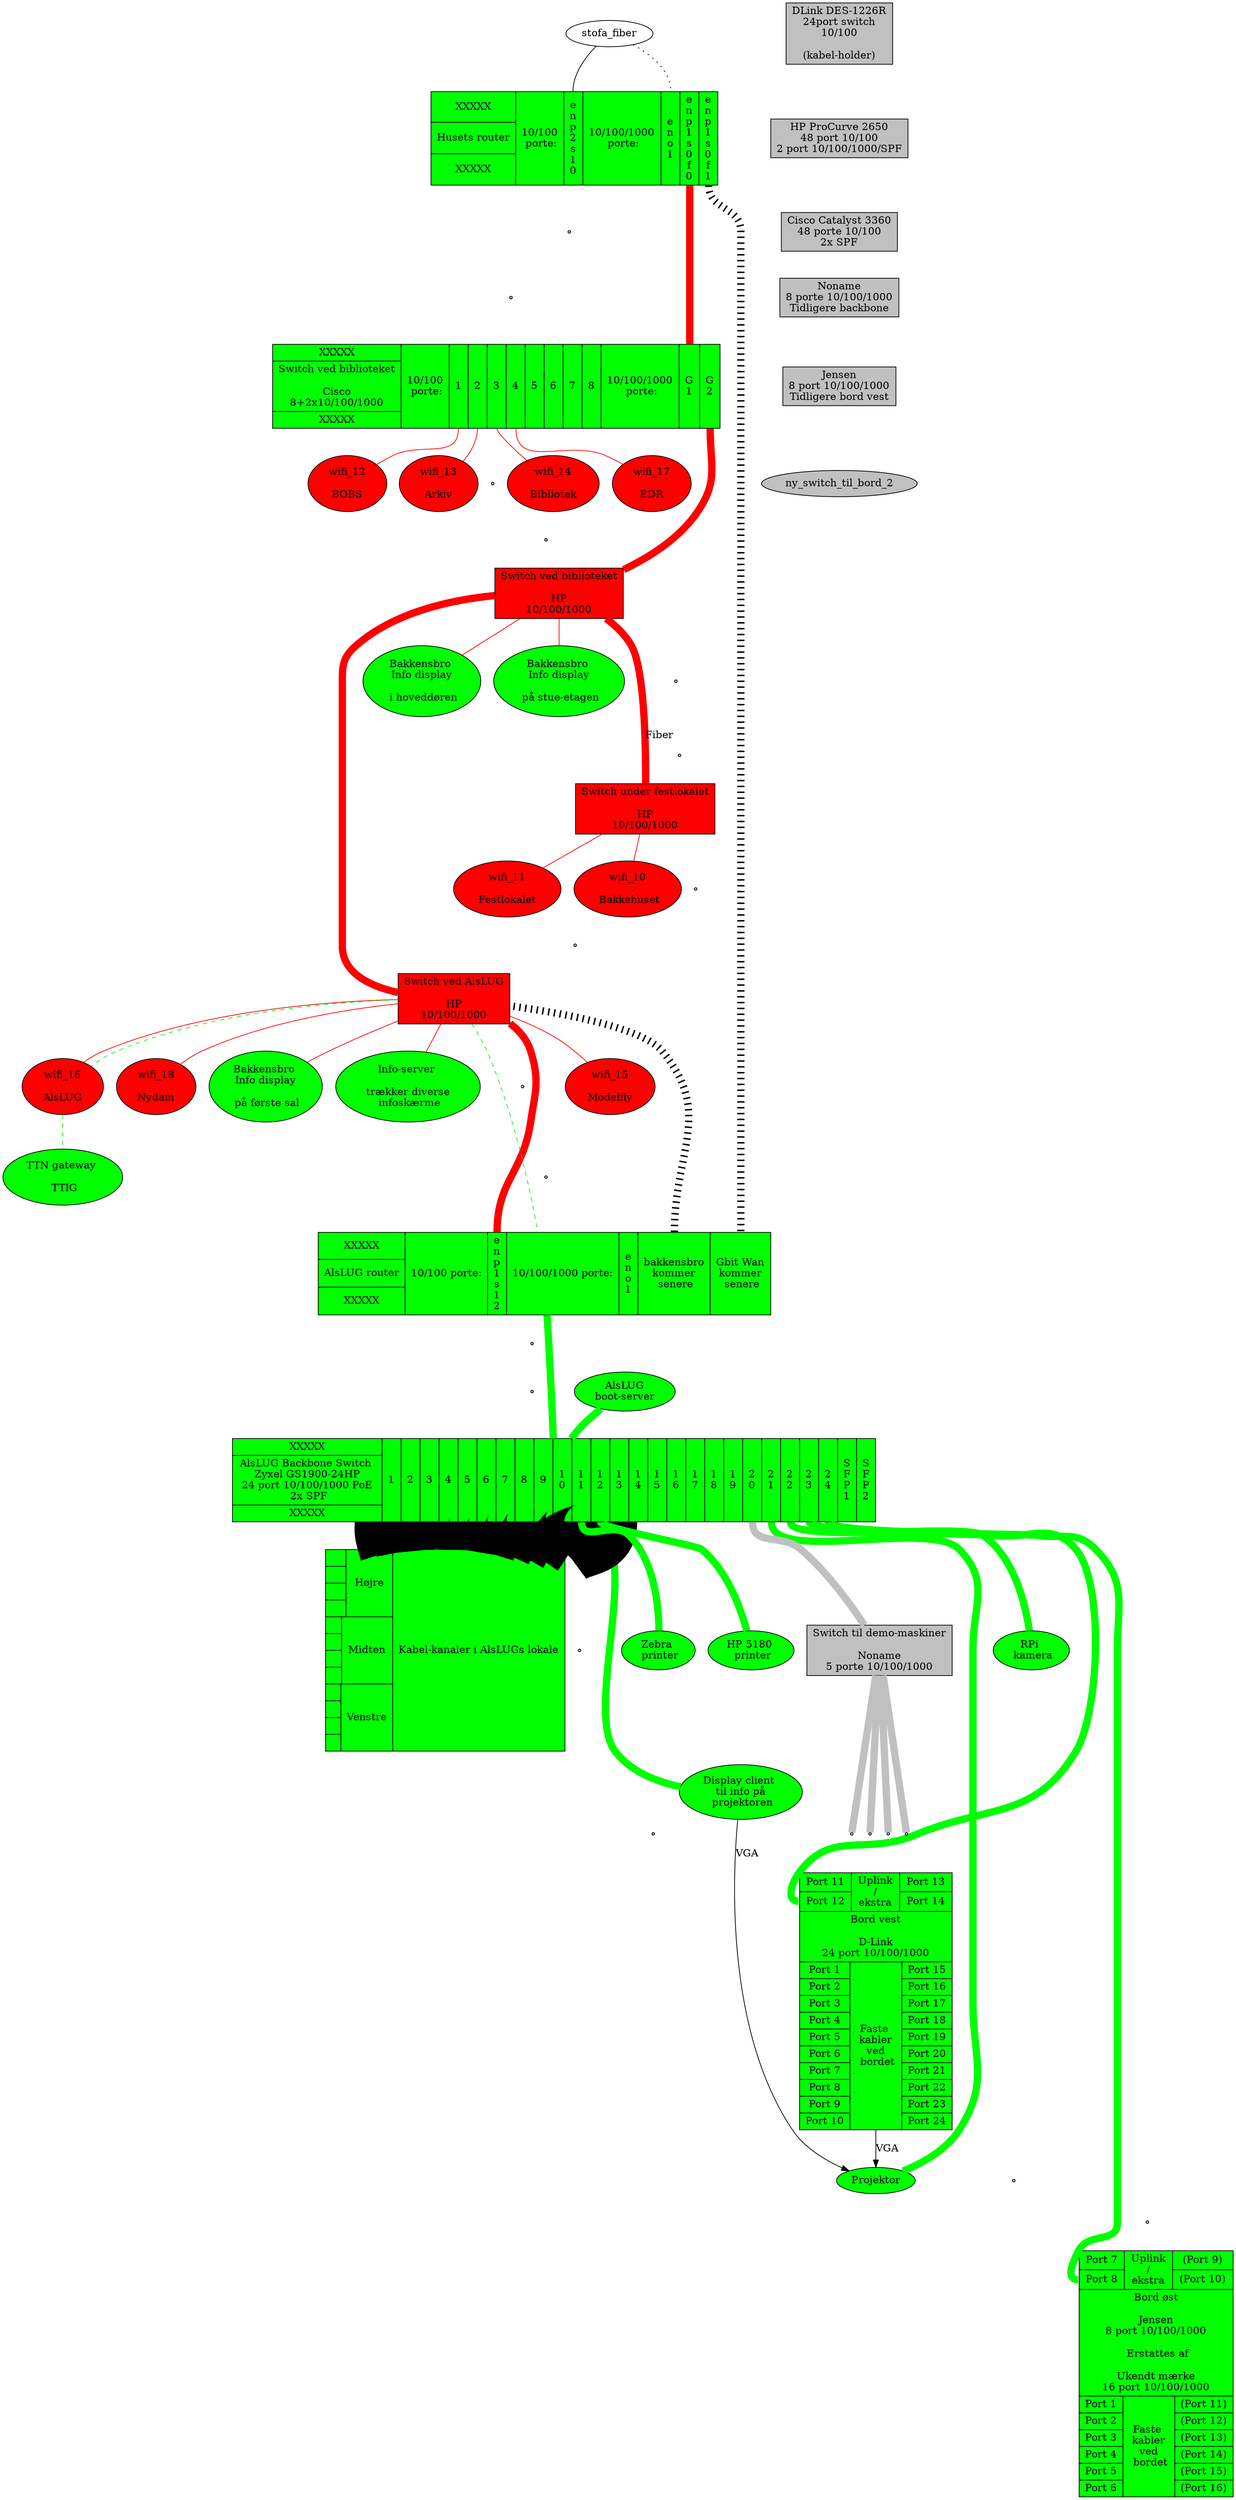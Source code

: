 digraph xxx {
  edge [ dir=none penwidth=100 ];

  node [ style=filled fillcolor=red ];
  husets_router [ fillcolor=green shape=record label="{XXXXX|Husets router|XXXXX}
					| 10/100\n porte:
					|<enp2s10> e\nn\np\n2\ns\n1\n0
					| 10/100/1000\n porte:
  					|<eno1> e\nn\no\n1
					|<enp1s0f0> e\nn\np\n1\ns\n0\nf\n0
					|<enp1s0f1> e\nn\np\n1\ns\n0\nf\n1
  					" ];
  cisco_switch [ fillcolor=green shape=record label="{XXXXX|Switch ved biblioteket\n\nCisco\n8+2x10/100/1000|XXXXX}
					| 10/100\n porte:
  					|<1> 1
  					|<2> 2
  					|<3> 3
  					|<4> 4
  					|<5> 5
  					|<6> 6
  					|<7> 7
  					|<8> 8
					| 10/100/1000\n porte:
  					|<gi1> G\n1
  					|<gi2> G\n2
					" ];
  husets_switch_1 [ shape=box label="Switch ved biblioteket\n\nHP\n10/100/1000" ];
  husets_switch_2 [ shape=box label="Switch ved AlsLUG\n\nHP\n10/100/1000" ];
  festlokale_switch [ shape=box label="Switch under festlokalet\n\nHP\n10/100/1000" ];
  wifi_10 [ label=" wifi_10 \n\n Bakkehuset"                  ];
  wifi_11 [ label=" wifi_11 \n\n Festlokalet "                ];
  wifi_12 [ label=" wifi_12 \n\n BOBS "                       ];
  wifi_13 [ label=" wifi_13 \n\n Arkiv "                      ];
  wifi_14 [ label=" wifi_14 \n\n Bibliotek "                  ];
  wifi_15 [ label=" wifi_15 \n\n Modelfly "                   ];
  wifi_16 [ label=" wifi_16 \n\n AlsLUG "                     ];
  wifi_17 [ label=" wifi_17 \n\n EDR "                        ];
  wifi_18 [ label=" wifi_18 \n\n Nydam "                      ];
  
  node [ style=filled fillcolor=green ];
  AlsLUG_TTIG		[ label="TTN gateway \n\n TTIG"					];
  bakkensbro_info_doer	[ label="Bakkensbro \n Info display \n\n i hoveddøren"		];
  bakkensbro_info_stuen	[ label="Bakkensbro \n Info display \n\n på stue-etagen"	];
  bakkensbro_info_1_sal	[ label="Bakkensbro \n Info display \n\n på første sal"		];
  info_server		[ label="Info-server \n\n trækker diverse \n infoskærme"	];
  alslug_router [ shape=record label="{XXXXX|AlsLUG router|XXXXX}
					| 10/100 porte:
  					|<enp1s12> e\nn\np\n1\ns\n1\n2
					| 10/100/1000 porte:
					|<eno1> e\nn\no\n1
					|<bakkensbro> bakkensbro\nkommer\n senere
					|<g_wan> Gbit Wan\nkommer\n senere
					" ];
  husets_router:enp1s0f1 -> alslug_router:g_wan [ style=dotted penwidth=10];
  alslug_router:bakkensbro -> husets_switch_2 [ style=dotted penwidth=10];
  alslug_gl_bootserver [ label="AlsLUG\nboot-server" ];
  alslug_projektor_client [ label="Display client \n til info på \n projektoren" ];
  alslug_backbone_switch [ shape=record label="{XXXXX | AlsLUG Backbone Switch \n Zyxel GS1900-24HP \n 24 port 10/100/1000 PoE \n 2x SPF | XXXXX}
  				|<1> 1
				|<2> 2
				|<3> 3
				|<4> 4
				|<5> 5
				|<6> 6
				|<7> 7
				|<8> 8
				|<9> 9
				|<10> 1\n0
				|<11> 1\n1
				|<12> 1\n2
				|<13> 1\n3
				|<14> 1\n4
				|<15> 1\n5
				|<16> 1\n6
				|<17> 1\n7
				|<18> 1\n8
				|<19> 1\n9
				|<20> 2\n0
				|<21> 2\n1
				|<22> 2\n2
				|<23> 2\n3
				|<24> 2\n4
				|<SFP1> S\nF\nP\n1
				|<SPF2> S\nF\nP\n2
				"];
  alslug_kabelkanaler  [ shape=record label="{
  						{{|||}|Højre}|
						{{|||}|Midten}|
						{{|||}|Venstre}}
  						| Kabel-kanaler i AlsLUGs lokale"];	
//  {Kabelkanal \n under \n vinuderne
//		|{
//			{Højre	|{	<1> 1	|	<2> 2	|	<3> 3	|	<4> 4	}}|
//			{Midten	|{	<5> 5	|	<6> 6	|	<7> 7	|	<8>8	}}|
//			{Venstre|{	<9> 9	|	<10>10	|	<11>11	|	<12>12	}}
//		}}|{{{
//			{<17>17|<18>19|<21>21|<23>23}
//			|Andre \n porte|
//			{<18>18|<20>20|<22>22|<24>24}
//		}}}}"];
  alslug_backbone_switch:1 -> alslug_kabelkanaler:1;
  alslug_backbone_switch:2 -> alslug_kabelkanaler:2;
  alslug_backbone_switch:3 -> alslug_kabelkanaler:3;
  alslug_backbone_switch:4 -> alslug_kabelkanaler:4;
  alslug_backbone_switch:5 -> alslug_kabelkanaler:5;
  alslug_backbone_switch:6 -> alslug_kabelkanaler:6;
  alslug_backbone_switch:7 -> alslug_kabelkanaler:7;
  alslug_backbone_switch:8 -> alslug_kabelkanaler:8;
  alslug_backbone_switch:9 -> alslug_kabelkanaler:9;
  alslug_backbone_switch:10 -> alslug_kabelkanaler:10;
  alslug_backbone_switch:11 -> alslug_kabelkanaler:11;
  alslug_backbone_switch:12 -> alslug_kabelkanaler:12;
  alslug_projektor [ label="Projektor" ]
  alslug_hp5180 [ label="HP 5180 \n printer" ]
  alslug_zebra [ label="Zebra \n printer" ]
  RPi_camera [ label="RPi \n kamera" ]
  bord_1 [ shape=record label="{
  		{
  			{<11> Port 11|<12> Port 12}
			|Uplink\n/\nekstra|
			{<13> Port 13|<14> Port 14}
		}
		|<bord> Bord vest\n\nD-Link\n24 port 10/100/1000|
		{
			{Port 1|Port 2|Port 3|Port 4|Port 5|Port 6|Port 7|Port 8|Port 9|Port 10}
			|Faste \n kabler \n ved \n bordet|
			{Port 15|Port 16|Port 17|Port 18|Port 19|Port 20|Port 21|Port 22|Port 23|Port 24}
		}
		}"];
  bord_2 [ shape=record label="{
  		{
  			{<7> Port 7|<8> Port 8}
			|Uplink\n/\nekstra|
  			{<9> (Port 9)|<10> (Port 10)}
		}
		|<bord> Bord øst\n\nJensen\n8 port 10/100/1000\n\n Erstattes af\n\nUkendt mærke\n16 port 10/100/1000|
		{
			{Port 1|Port 2|Port 3|Port 4|Port 5|Port 6}
			|Faste \n kabler \n ved \n bordet|
			{(Port 11)|(Port 12)|(Port 13)|(Port 14)|(Port 15)|(Port 16)}
		}
		}"];
 
  // Udstyr som pt ikke bruges
  node [ style=filled fillcolor=gray ];
  switch_24p      [ shape=box label="DLink DES-1226R\n24port switch\n10/100\n\n(kabel-holder)"];
  switch_48p      [ shape=box label="HP ProCurve 2650\n48 port 10/100\n2 port 10/100/1000/SPF"];
  switch_48p_poe  [ shape=box label="Cisco Catalyst 3360\n48 porte 10/100\n2x SPF"];
  switch_5p       [ shape=box label="Switch til demo-maskiner\n\nNoname\n5 porte 10/100/1000" ];
  switch_8p       [ shape=box label="Noname\n8 porte 10/100/1000\nTidligere backbone" ];
  switch_8p_vest    [ shape=box label="Jensen\n8 port 10/100/1000\nTidligere bord vest" ];
  
  switch_24p -> switch_48p -> switch_48p_poe -> switch_8p -> switch_8p_vest -> ny_switch_til_bord_2 [ color=invis ];
  
  
  node [ style=normal ];
  // Internet forbindelser
  stofa_fiber      -> husets_router:enp2s10	[ penwidth=1 fillcolor=black style=filled ];
  stofa_fiber      -> husets_router:eno1	[ penwidth=1 fillcolor=black style=dotted ];
  
  // Husets forbindelser
  edge  [ color=red style=solid ];
  husets_router:enp1s0f0 -> cisco_switch:gi1                                                                                     [ penwidth=10 ];
                            cisco_switch:1 ->                          wifi_12                                                   [ penwidth=1 ];
                            cisco_switch:2 ->                                  wifi_13                                           [ penwidth=1 ];
                            cisco_switch:3 ->                                          wifi_14                                   [ penwidth=1 ];
                            cisco_switch:4 ->                                                                  wifi_17           [ penwidth=1 ];
                            cisco_switch:gi2 -> husets_switch_1                                                                  [ penwidth=10 ];
                                                husets_switch_1 -> { bakkensbro_info_doer bakkensbro_info_stuen }                [ penwidth=1 ];
                                                husets_switch_1 -> festlokale_switch                                             [ penwidth=10 label="Fiber" ];
          	                                                   festlokale_switch -> { wifi_10 wifi_11                      } [ penwidth=1 ];
                                                husets_switch_1 -> husets_switch_2                                               [ penwidth=10 color=red ];
                                                                   husets_switch_2 -> alslug_router:enp1s12                      [ penwidth=10 color=red ];
                                                                   husets_switch_2 -> {        wifi_15 wifi_16         wifi_18 } [ penwidth=1 ];
                                                                   husets_switch_2 -> { bakkensbro_info_1_sal info_server }      [ penwidth=1 ];


  // VLAN forbindelser over bakkensbros netværk
  edge  [ color=green style=dashed ];
  husets_switch_2 -> { alslug_router:enp1s12 wifi_16 }                                                                    [ penwidth=1 ];

  // Interne forbindelser
  edge [ color=green style=solid penwidth=10 ];
  node [ shape=point ];
  
  {alslug_router:eno1 alslug_gl_bootserver} -> alslug_backbone_switch:any;
  alslug_backbone_switch:12 -> alslug_hp5180;
  alslug_backbone_switch:11 -> alslug_zebra;
  alslug_backbone_switch:10 -> alslug_projektor_client;
  alslug_backbone_switch:20 -> switch_5p -> { demo_1 demo_2 demo_3 demo_4 } [ color=gray ];
  alslug_backbone_switch:21 -> alslug_projektor;
  alslug_backbone_switch:22 -> RPi_camera;
  alslug_backbone_switch:23 -> bord_1:12;
  alslug_backbone_switch:24 -> bord_2:8;

  alslug_projektor_client -> alslug_projektor [ color=black penwidth=1 label="VGA" dir=forward ];
  bord_1 -> alslug_projektor [ color=black penwidth=1 label="VGA" dir=forward ];
  wifi_16 -> AlsLUG_TTIG [ penwidth=1 style=dashed ];
  
  {
    edge [ color=invis ];
    node [ shape=point ];
    husets_router
    		-> _X_1_ -> _Y_1_ -> cisco_switch
		-> _X_2_ -> _Y_2_ -> husets_switch_1
		-> _X_3_ -> _Y_3_ -> festlokale_switch
		-> _X_4_ -> _Y_4_ -> husets_switch_2
		-> _X_5_ -> _Y_5_ -> alslug_router
		-> _X_6_ -> _Y_6_ -> alslug_backbone_switch
		-> _X_7_ -> _Y_7_ -> bord_1
		-> _X_8_ -> _Y_8_ -> bord_2
		;
  }

  subgraph {
    rank = same;
#    alslug_projektor;
#    alslug_hp5180;
    alslug_backbone_switch;
  }
}

